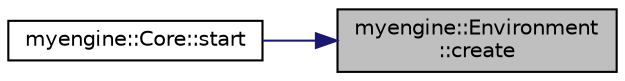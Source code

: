 digraph "myengine::Environment::create"
{
 // LATEX_PDF_SIZE
  edge [fontname="Helvetica",fontsize="10",labelfontname="Helvetica",labelfontsize="10"];
  node [fontname="Helvetica",fontsize="10",shape=record];
  rankdir="RL";
  Node1 [label="myengine::Environment\l::create",height=0.2,width=0.4,color="black", fillcolor="grey75", style="filled", fontcolor="black",tooltip=" "];
  Node1 -> Node2 [dir="back",color="midnightblue",fontsize="10",style="solid",fontname="Helvetica"];
  Node2 [label="myengine::Core::start",height=0.2,width=0.4,color="black", fillcolor="white", style="filled",URL="$structmyengine_1_1_core.html#ad30b81f4e6ca3cc018e6c529904fdb3f",tooltip="Starts the engine."];
}
